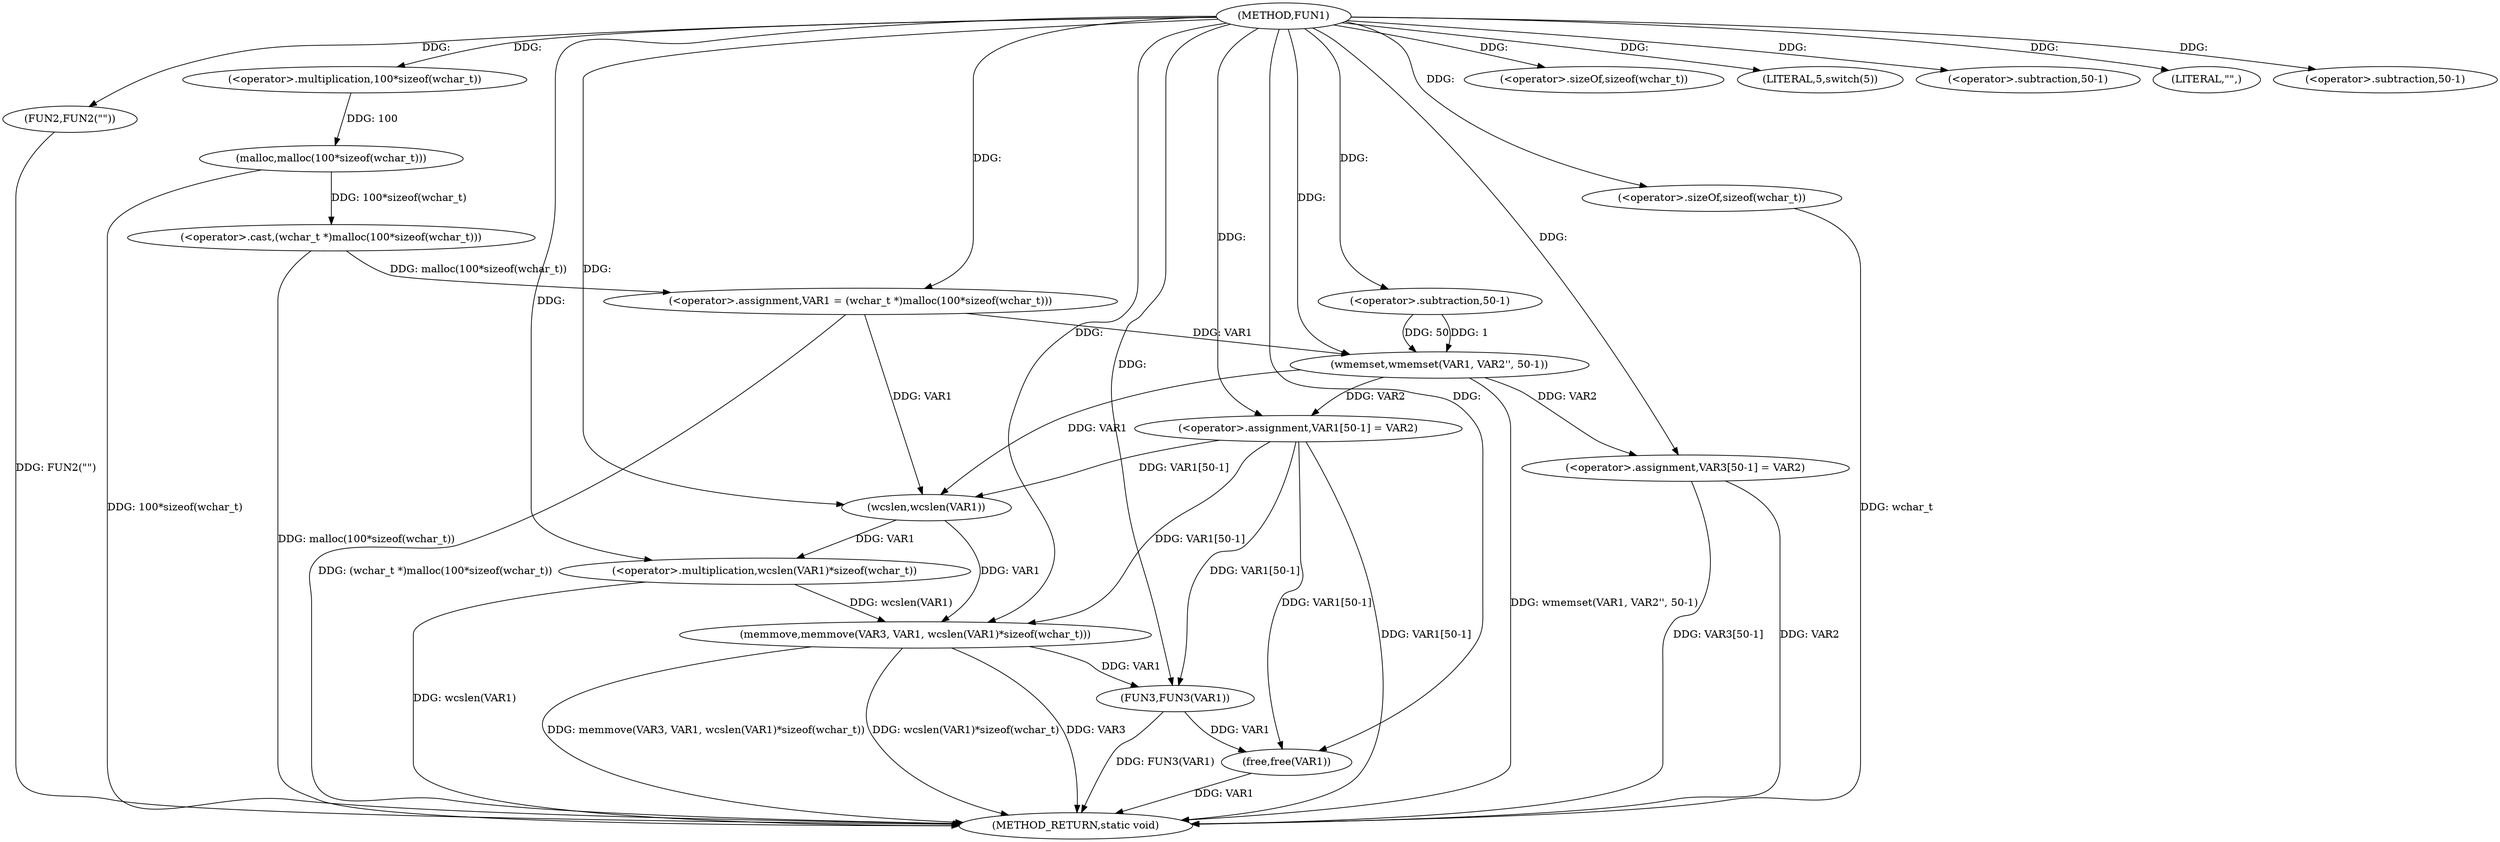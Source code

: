 digraph FUN1 {  
"1000100" [label = "(METHOD,FUN1)" ]
"1000155" [label = "(METHOD_RETURN,static void)" ]
"1000103" [label = "(<operator>.assignment,VAR1 = (wchar_t *)malloc(100*sizeof(wchar_t)))" ]
"1000105" [label = "(<operator>.cast,(wchar_t *)malloc(100*sizeof(wchar_t)))" ]
"1000107" [label = "(malloc,malloc(100*sizeof(wchar_t)))" ]
"1000108" [label = "(<operator>.multiplication,100*sizeof(wchar_t))" ]
"1000110" [label = "(<operator>.sizeOf,sizeof(wchar_t))" ]
"1000113" [label = "(LITERAL,5,switch(5))" ]
"1000116" [label = "(FUN2,FUN2(\"\"))" ]
"1000120" [label = "(wmemset,wmemset(VAR1, VAR2'', 50-1))" ]
"1000123" [label = "(<operator>.subtraction,50-1)" ]
"1000126" [label = "(<operator>.assignment,VAR1[50-1] = VAR2)" ]
"1000129" [label = "(<operator>.subtraction,50-1)" ]
"1000135" [label = "(LITERAL,\"\",)" ]
"1000136" [label = "(memmove,memmove(VAR3, VAR1, wcslen(VAR1)*sizeof(wchar_t)))" ]
"1000139" [label = "(<operator>.multiplication,wcslen(VAR1)*sizeof(wchar_t))" ]
"1000140" [label = "(wcslen,wcslen(VAR1))" ]
"1000142" [label = "(<operator>.sizeOf,sizeof(wchar_t))" ]
"1000144" [label = "(<operator>.assignment,VAR3[50-1] = VAR2)" ]
"1000147" [label = "(<operator>.subtraction,50-1)" ]
"1000151" [label = "(FUN3,FUN3(VAR1))" ]
"1000153" [label = "(free,free(VAR1))" ]
  "1000107" -> "1000155"  [ label = "DDG: 100*sizeof(wchar_t)"] 
  "1000103" -> "1000155"  [ label = "DDG: (wchar_t *)malloc(100*sizeof(wchar_t))"] 
  "1000136" -> "1000155"  [ label = "DDG: wcslen(VAR1)*sizeof(wchar_t)"] 
  "1000139" -> "1000155"  [ label = "DDG: wcslen(VAR1)"] 
  "1000153" -> "1000155"  [ label = "DDG: VAR1"] 
  "1000120" -> "1000155"  [ label = "DDG: wmemset(VAR1, VAR2'', 50-1)"] 
  "1000144" -> "1000155"  [ label = "DDG: VAR2"] 
  "1000136" -> "1000155"  [ label = "DDG: VAR3"] 
  "1000105" -> "1000155"  [ label = "DDG: malloc(100*sizeof(wchar_t))"] 
  "1000151" -> "1000155"  [ label = "DDG: FUN3(VAR1)"] 
  "1000126" -> "1000155"  [ label = "DDG: VAR1[50-1]"] 
  "1000142" -> "1000155"  [ label = "DDG: wchar_t"] 
  "1000136" -> "1000155"  [ label = "DDG: memmove(VAR3, VAR1, wcslen(VAR1)*sizeof(wchar_t))"] 
  "1000144" -> "1000155"  [ label = "DDG: VAR3[50-1]"] 
  "1000116" -> "1000155"  [ label = "DDG: FUN2(\"\")"] 
  "1000105" -> "1000103"  [ label = "DDG: malloc(100*sizeof(wchar_t))"] 
  "1000100" -> "1000103"  [ label = "DDG: "] 
  "1000107" -> "1000105"  [ label = "DDG: 100*sizeof(wchar_t)"] 
  "1000108" -> "1000107"  [ label = "DDG: 100"] 
  "1000100" -> "1000108"  [ label = "DDG: "] 
  "1000100" -> "1000110"  [ label = "DDG: "] 
  "1000100" -> "1000113"  [ label = "DDG: "] 
  "1000100" -> "1000116"  [ label = "DDG: "] 
  "1000103" -> "1000120"  [ label = "DDG: VAR1"] 
  "1000100" -> "1000120"  [ label = "DDG: "] 
  "1000123" -> "1000120"  [ label = "DDG: 50"] 
  "1000123" -> "1000120"  [ label = "DDG: 1"] 
  "1000100" -> "1000123"  [ label = "DDG: "] 
  "1000120" -> "1000126"  [ label = "DDG: VAR2"] 
  "1000100" -> "1000126"  [ label = "DDG: "] 
  "1000100" -> "1000129"  [ label = "DDG: "] 
  "1000100" -> "1000135"  [ label = "DDG: "] 
  "1000100" -> "1000136"  [ label = "DDG: "] 
  "1000140" -> "1000136"  [ label = "DDG: VAR1"] 
  "1000126" -> "1000136"  [ label = "DDG: VAR1[50-1]"] 
  "1000139" -> "1000136"  [ label = "DDG: wcslen(VAR1)"] 
  "1000140" -> "1000139"  [ label = "DDG: VAR1"] 
  "1000103" -> "1000140"  [ label = "DDG: VAR1"] 
  "1000120" -> "1000140"  [ label = "DDG: VAR1"] 
  "1000126" -> "1000140"  [ label = "DDG: VAR1[50-1]"] 
  "1000100" -> "1000140"  [ label = "DDG: "] 
  "1000100" -> "1000139"  [ label = "DDG: "] 
  "1000100" -> "1000142"  [ label = "DDG: "] 
  "1000100" -> "1000144"  [ label = "DDG: "] 
  "1000120" -> "1000144"  [ label = "DDG: VAR2"] 
  "1000100" -> "1000147"  [ label = "DDG: "] 
  "1000126" -> "1000151"  [ label = "DDG: VAR1[50-1]"] 
  "1000136" -> "1000151"  [ label = "DDG: VAR1"] 
  "1000100" -> "1000151"  [ label = "DDG: "] 
  "1000151" -> "1000153"  [ label = "DDG: VAR1"] 
  "1000126" -> "1000153"  [ label = "DDG: VAR1[50-1]"] 
  "1000100" -> "1000153"  [ label = "DDG: "] 
}
